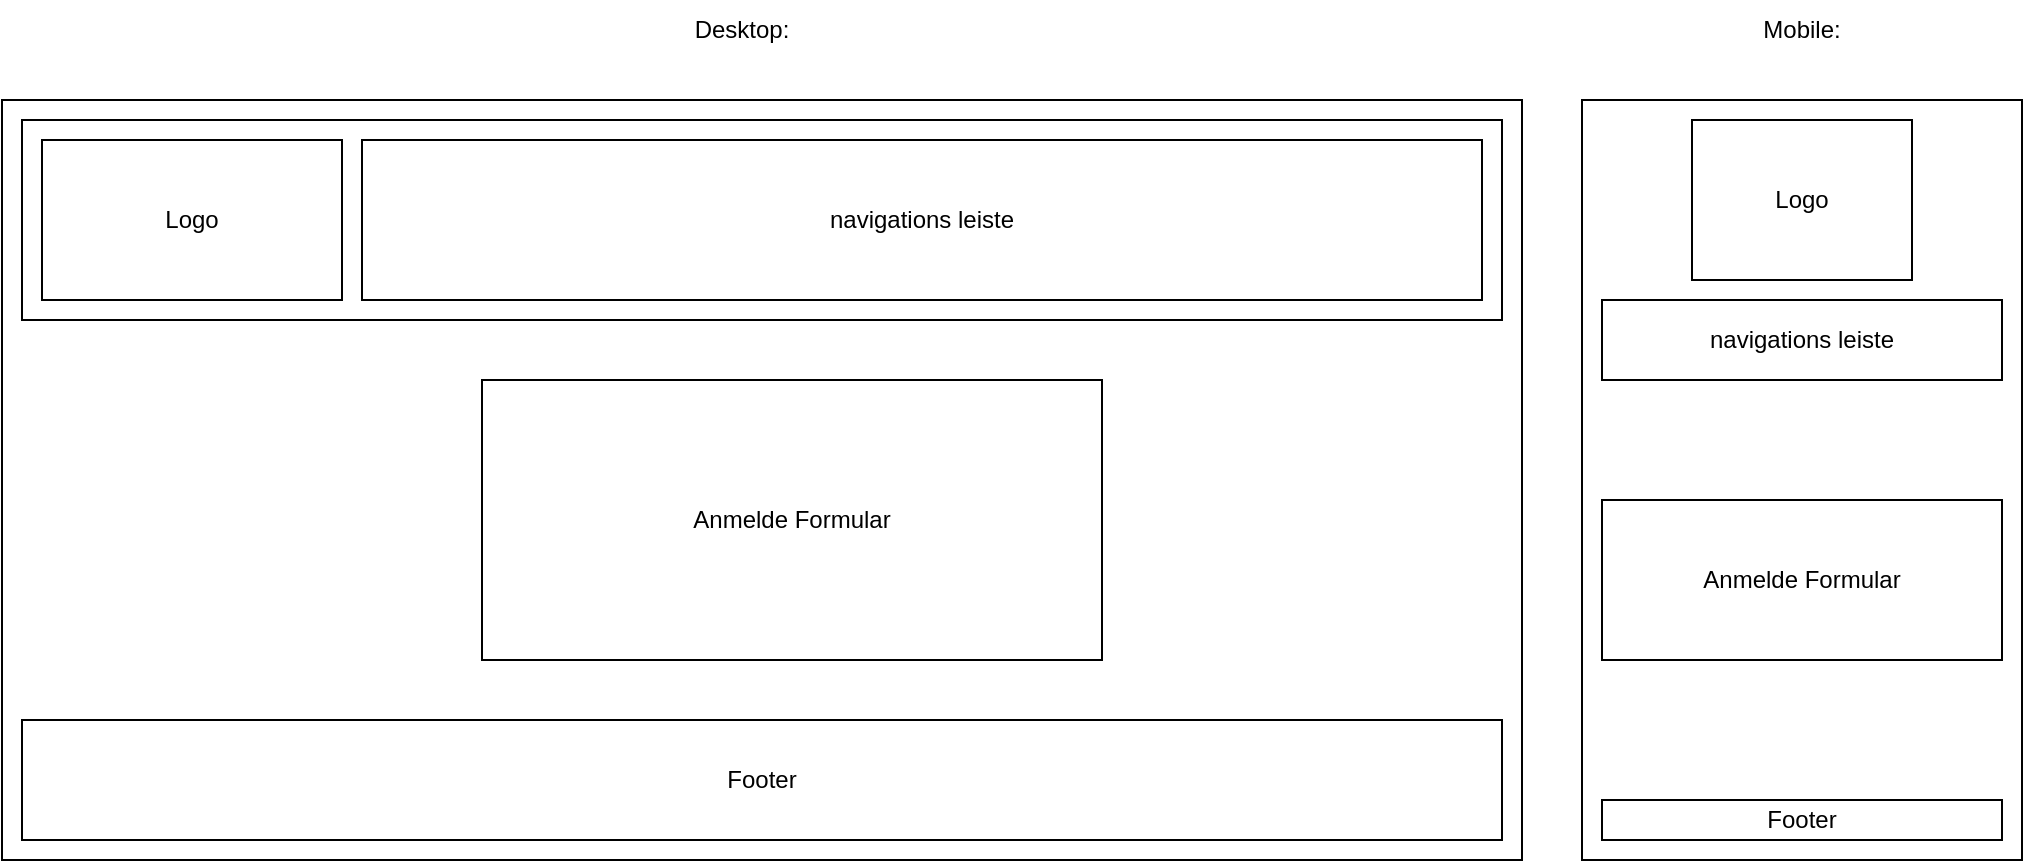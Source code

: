 <mxfile version="21.8.2" type="device">
  <diagram name="Seite-1" id="wP41rJuRS_-0TY6zwb9M">
    <mxGraphModel dx="1434" dy="782" grid="1" gridSize="10" guides="1" tooltips="1" connect="1" arrows="1" fold="1" page="1" pageScale="1" pageWidth="827" pageHeight="1169" math="0" shadow="0">
      <root>
        <mxCell id="0" />
        <mxCell id="1" parent="0" />
        <mxCell id="fENqvdPFL-bFql9gk0Tn-1" value="" style="rounded=0;whiteSpace=wrap;html=1;" parent="1" vertex="1">
          <mxGeometry x="80" y="90" width="760" height="380" as="geometry" />
        </mxCell>
        <mxCell id="fENqvdPFL-bFql9gk0Tn-4" value="Footer" style="rounded=0;whiteSpace=wrap;html=1;" parent="1" vertex="1">
          <mxGeometry x="90" y="400" width="740" height="60" as="geometry" />
        </mxCell>
        <mxCell id="fENqvdPFL-bFql9gk0Tn-5" value="" style="rounded=0;whiteSpace=wrap;html=1;" parent="1" vertex="1">
          <mxGeometry x="90" y="100" width="740" height="100" as="geometry" />
        </mxCell>
        <mxCell id="fENqvdPFL-bFql9gk0Tn-3" value="navigations leiste" style="rounded=0;whiteSpace=wrap;html=1;" parent="1" vertex="1">
          <mxGeometry x="260" y="110" width="560" height="80" as="geometry" />
        </mxCell>
        <mxCell id="fENqvdPFL-bFql9gk0Tn-8" value="" style="rounded=0;whiteSpace=wrap;html=1;" parent="1" vertex="1">
          <mxGeometry x="870" y="90" width="220" height="380" as="geometry" />
        </mxCell>
        <mxCell id="fENqvdPFL-bFql9gk0Tn-9" value="Logo" style="rounded=0;whiteSpace=wrap;html=1;" parent="1" vertex="1">
          <mxGeometry x="100" y="110" width="150" height="80" as="geometry" />
        </mxCell>
        <mxCell id="fENqvdPFL-bFql9gk0Tn-2" value="Logo" style="rounded=0;whiteSpace=wrap;html=1;" parent="1" vertex="1">
          <mxGeometry x="925" y="100" width="110" height="80" as="geometry" />
        </mxCell>
        <mxCell id="fENqvdPFL-bFql9gk0Tn-10" value="navigations leiste" style="rounded=0;whiteSpace=wrap;html=1;" parent="1" vertex="1">
          <mxGeometry x="880" y="190" width="200" height="40" as="geometry" />
        </mxCell>
        <mxCell id="fENqvdPFL-bFql9gk0Tn-12" value="Footer" style="rounded=0;whiteSpace=wrap;html=1;" parent="1" vertex="1">
          <mxGeometry x="880" y="440" width="200" height="20" as="geometry" />
        </mxCell>
        <mxCell id="fENqvdPFL-bFql9gk0Tn-13" value="Anmelde Formular" style="rounded=0;whiteSpace=wrap;html=1;" parent="1" vertex="1">
          <mxGeometry x="880" y="290" width="200" height="80" as="geometry" />
        </mxCell>
        <mxCell id="fENqvdPFL-bFql9gk0Tn-14" value="&lt;div&gt;Desktop:&lt;/div&gt;" style="text;html=1;strokeColor=none;fillColor=none;align=center;verticalAlign=middle;whiteSpace=wrap;rounded=0;" parent="1" vertex="1">
          <mxGeometry x="420" y="40" width="60" height="30" as="geometry" />
        </mxCell>
        <mxCell id="fENqvdPFL-bFql9gk0Tn-15" value="&lt;div&gt;Mobile:&lt;/div&gt;" style="text;html=1;strokeColor=none;fillColor=none;align=center;verticalAlign=middle;whiteSpace=wrap;rounded=0;" parent="1" vertex="1">
          <mxGeometry x="950" y="40" width="60" height="30" as="geometry" />
        </mxCell>
        <mxCell id="3oUx6ZXIOw1xZclgDO2O-2" value="Anmelde Formular" style="rounded=0;whiteSpace=wrap;html=1;" vertex="1" parent="1">
          <mxGeometry x="320" y="230" width="310" height="140" as="geometry" />
        </mxCell>
      </root>
    </mxGraphModel>
  </diagram>
</mxfile>

